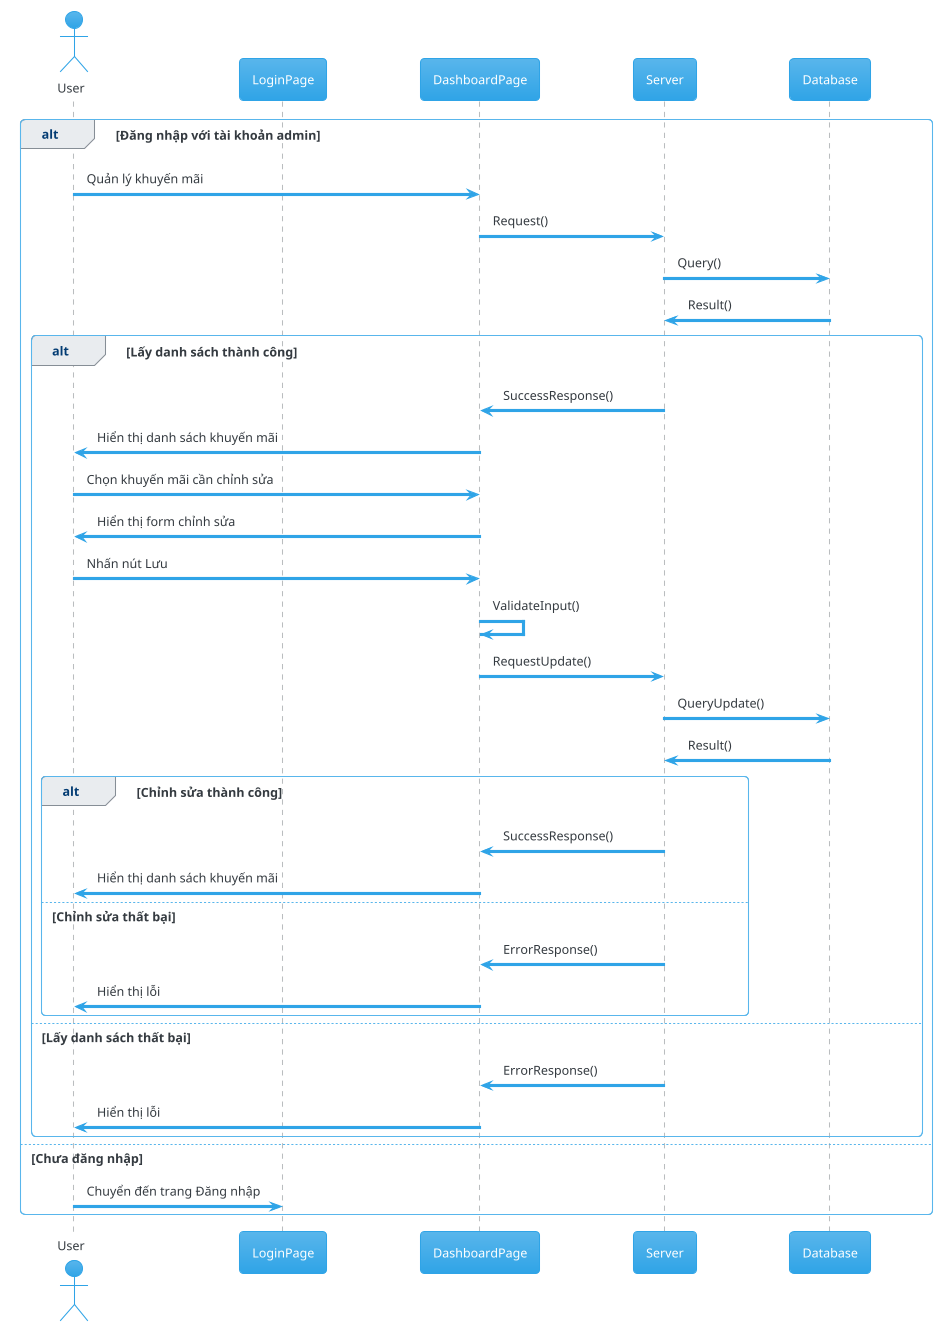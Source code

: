 @startuml 13_manager_discounts_edit
!theme cerulean

actor       User       as u
participant LoginPage as lp
participant DashboardPage as dash
participant Server as s
participant Database as d

alt Đăng nhập với tài khoản admin
  u -> dash: Quản lý khuyến mãi
  dash -> s: Request()
  s -> d: Query()
  d -> s: Result()

  alt Lấy danh sách thành công
    s -> dash: SuccessResponse()
    dash -> u: Hiển thị danh sách khuyến mãi
    u -> dash: Chọn khuyến mãi cần chỉnh sửa
    dash -> u: Hiển thị form chỉnh sửa
    u -> dash: Nhấn nút Lưu
    dash -> dash: ValidateInput()
    dash -> s: RequestUpdate()
    s -> d: QueryUpdate()
    d -> s: Result()

    alt Chỉnh sửa thành công
      s -> dash: SuccessResponse()
      dash -> u: Hiển thị danh sách khuyến mãi
    else Chỉnh sửa thất bại
      s -> dash: ErrorResponse()
      dash -> u: Hiển thị lỗi
    end

  else Lấy danh sách thất bại
    s -> dash: ErrorResponse()
    dash -> u: Hiển thị lỗi
  end
else Chưa đăng nhập
  u -> lp: Chuyển đến trang Đăng nhập
end


@enduml

